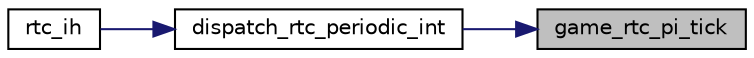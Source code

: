 digraph "game_rtc_pi_tick"
{
 // LATEX_PDF_SIZE
  edge [fontname="Helvetica",fontsize="10",labelfontname="Helvetica",labelfontsize="10"];
  node [fontname="Helvetica",fontsize="10",shape=record];
  rankdir="RL";
  Node1 [label="game_rtc_pi_tick",height=0.2,width=0.4,color="black", fillcolor="grey75", style="filled", fontcolor="black",tooltip="Updates the game due to a rtc periodic interrupt."];
  Node1 -> Node2 [dir="back",color="midnightblue",fontsize="10",style="solid",fontname="Helvetica"];
  Node2 [label="dispatch_rtc_periodic_int",height=0.2,width=0.4,color="black", fillcolor="white", style="filled",URL="$group__dispatcher.html#ga091e29979e7808dc87b71f52d3510553",tooltip="Dispatches a rtc periodic interrupt."];
  Node2 -> Node3 [dir="back",color="midnightblue",fontsize="10",style="solid",fontname="Helvetica"];
  Node3 [label="rtc_ih",height=0.2,width=0.4,color="black", fillcolor="white", style="filled",URL="$group__rtc.html#ga75dad42881d64cf07cf1bdc2979a7056",tooltip="RTC interrupt handler."];
}
